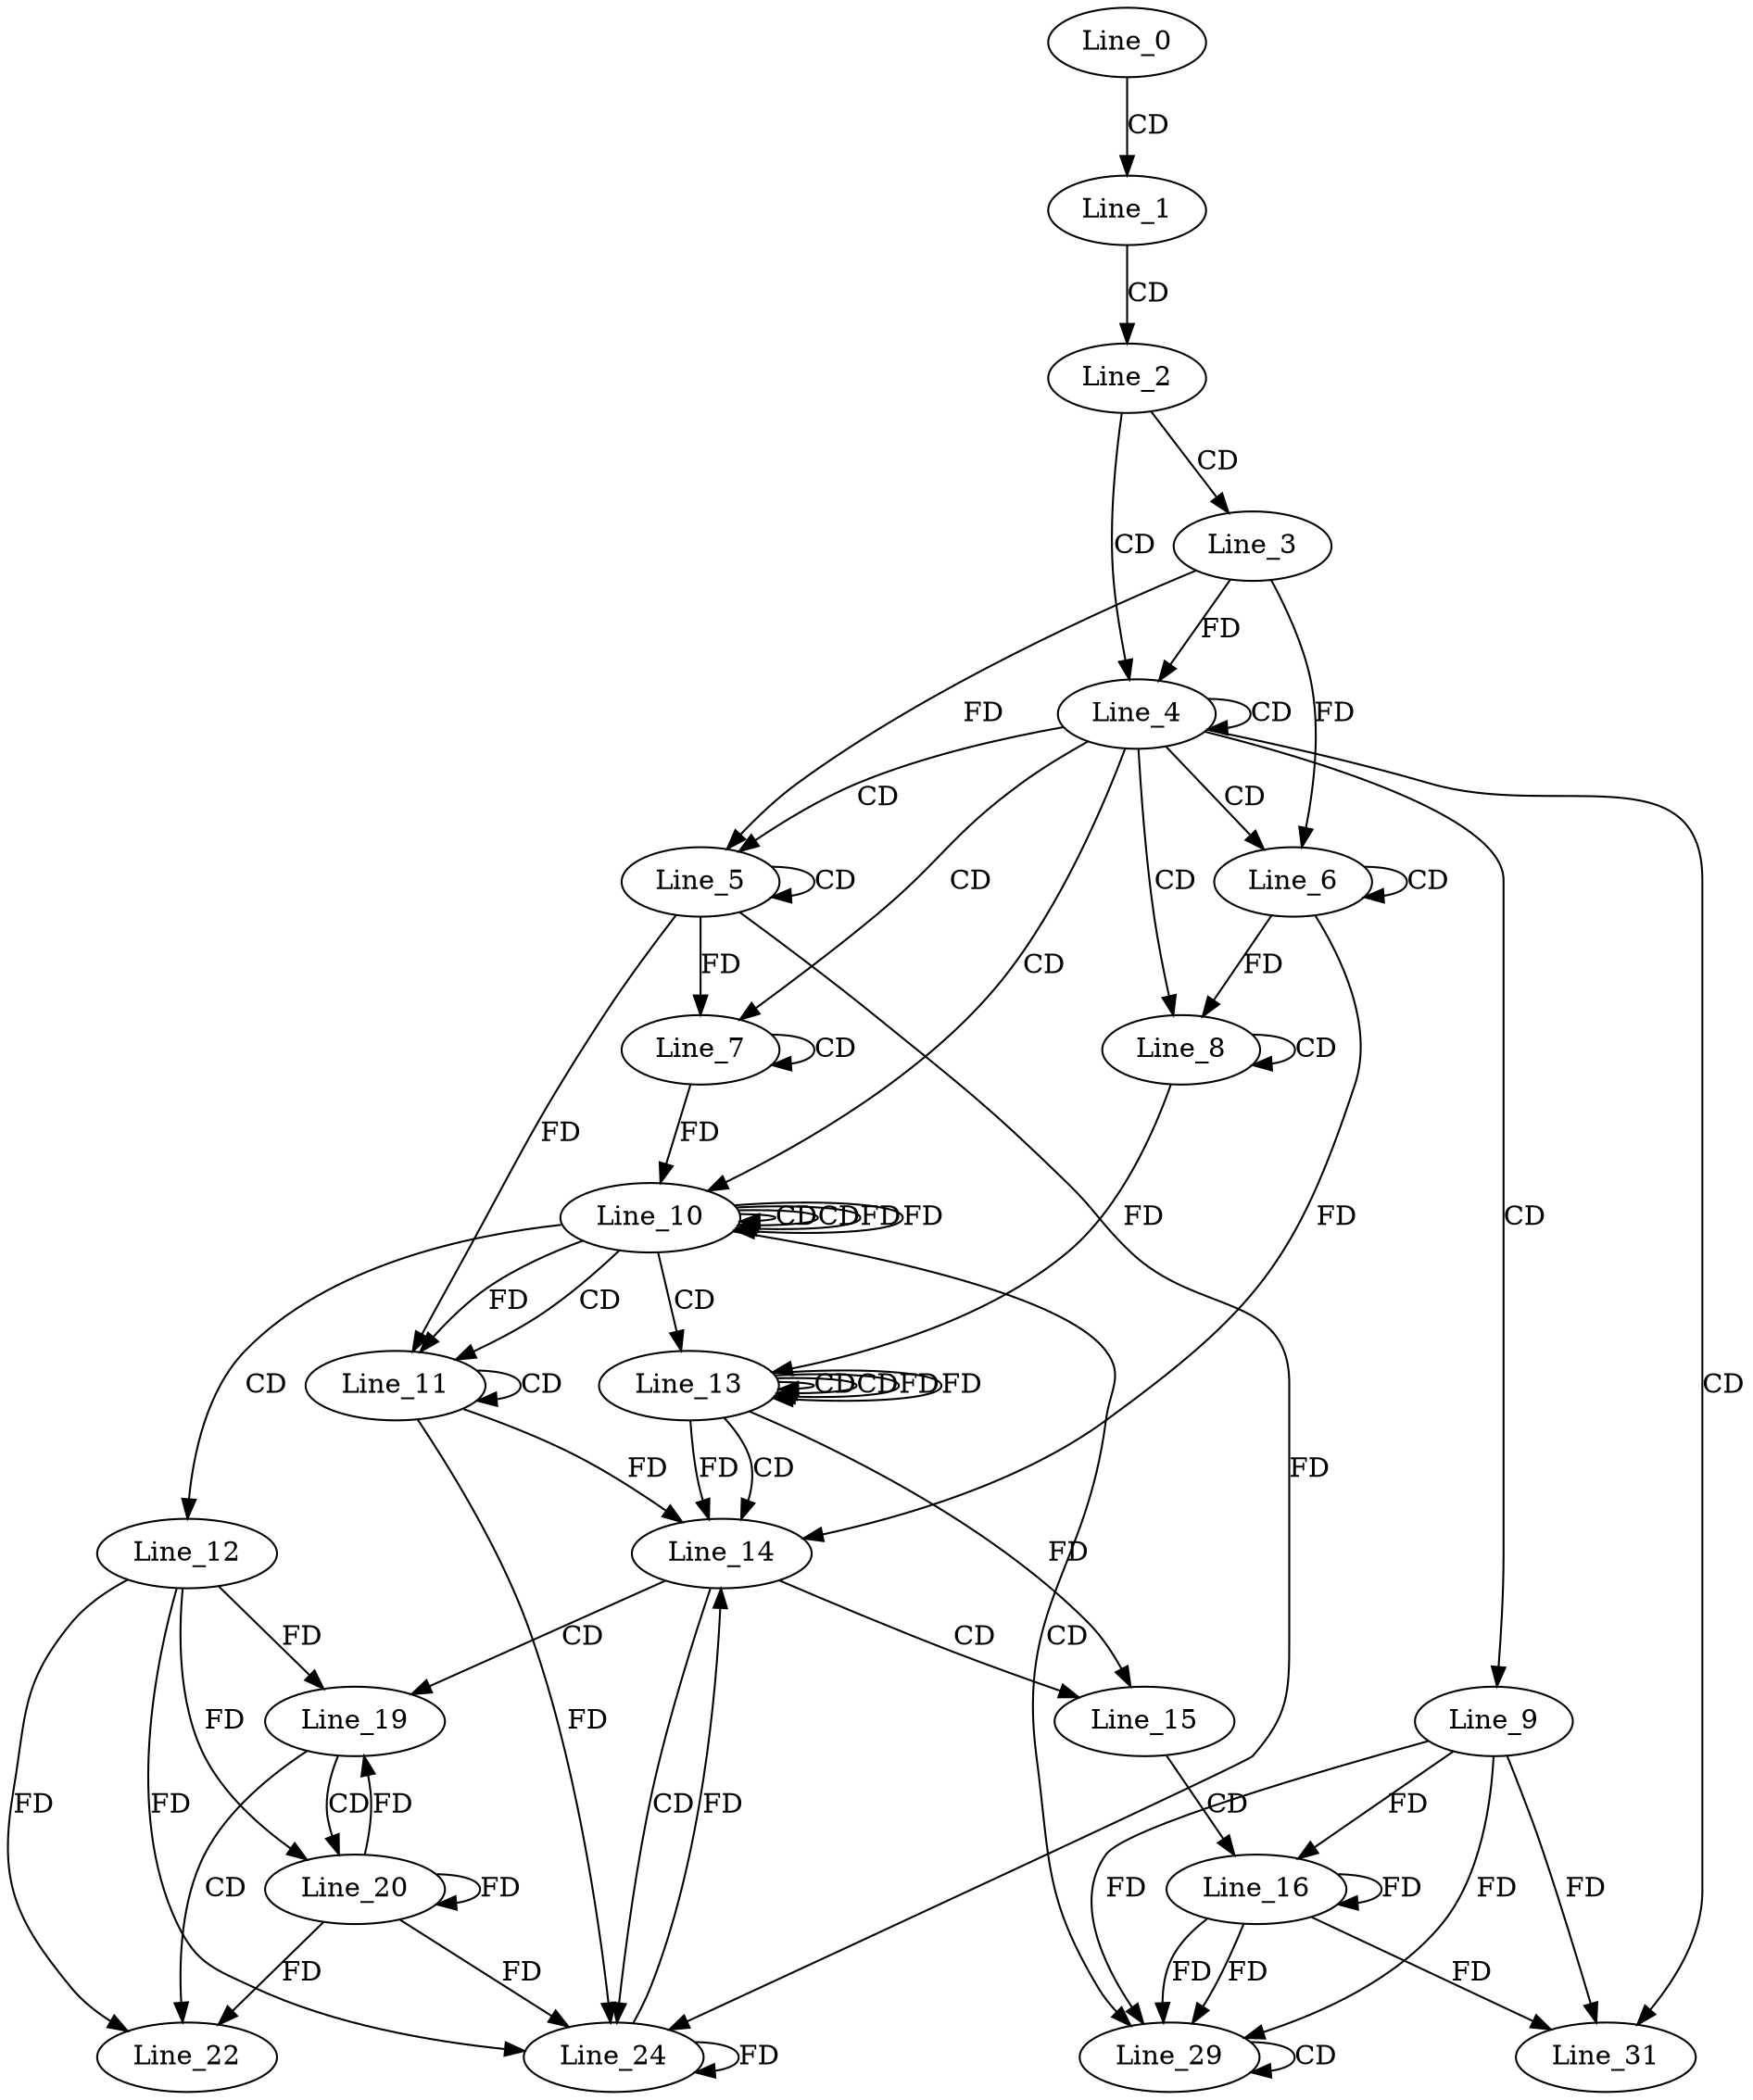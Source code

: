 digraph G {
  Line_0;
  Line_1;
  Line_2;
  Line_3;
  Line_4;
  Line_5;
  Line_5;
  Line_6;
  Line_6;
  Line_7;
  Line_7;
  Line_8;
  Line_8;
  Line_9;
  Line_10;
  Line_10;
  Line_10;
  Line_11;
  Line_11;
  Line_12;
  Line_13;
  Line_13;
  Line_13;
  Line_14;
  Line_14;
  Line_15;
  Line_16;
  Line_19;
  Line_20;
  Line_22;
  Line_24;
  Line_24;
  Line_29;
  Line_29;
  Line_31;
  Line_4;
  Line_0 -> Line_1 [ label="CD" ];
  Line_1 -> Line_2 [ label="CD" ];
  Line_2 -> Line_3 [ label="CD" ];
  Line_2 -> Line_4 [ label="CD" ];
  Line_4 -> Line_4 [ label="CD" ];
  Line_4 -> Line_5 [ label="CD" ];
  Line_5 -> Line_5 [ label="CD" ];
  Line_3 -> Line_5 [ label="FD" ];
  Line_4 -> Line_6 [ label="CD" ];
  Line_6 -> Line_6 [ label="CD" ];
  Line_3 -> Line_6 [ label="FD" ];
  Line_4 -> Line_7 [ label="CD" ];
  Line_7 -> Line_7 [ label="CD" ];
  Line_5 -> Line_7 [ label="FD" ];
  Line_4 -> Line_8 [ label="CD" ];
  Line_8 -> Line_8 [ label="CD" ];
  Line_6 -> Line_8 [ label="FD" ];
  Line_4 -> Line_9 [ label="CD" ];
  Line_4 -> Line_10 [ label="CD" ];
  Line_10 -> Line_10 [ label="CD" ];
  Line_7 -> Line_10 [ label="FD" ];
  Line_10 -> Line_10 [ label="CD" ];
  Line_10 -> Line_10 [ label="FD" ];
  Line_10 -> Line_11 [ label="CD" ];
  Line_11 -> Line_11 [ label="CD" ];
  Line_5 -> Line_11 [ label="FD" ];
  Line_10 -> Line_11 [ label="FD" ];
  Line_10 -> Line_12 [ label="CD" ];
  Line_10 -> Line_13 [ label="CD" ];
  Line_13 -> Line_13 [ label="CD" ];
  Line_8 -> Line_13 [ label="FD" ];
  Line_13 -> Line_13 [ label="CD" ];
  Line_13 -> Line_13 [ label="FD" ];
  Line_13 -> Line_14 [ label="CD" ];
  Line_11 -> Line_14 [ label="FD" ];
  Line_6 -> Line_14 [ label="FD" ];
  Line_13 -> Line_14 [ label="FD" ];
  Line_14 -> Line_15 [ label="CD" ];
  Line_13 -> Line_15 [ label="FD" ];
  Line_15 -> Line_16 [ label="CD" ];
  Line_16 -> Line_16 [ label="FD" ];
  Line_9 -> Line_16 [ label="FD" ];
  Line_14 -> Line_19 [ label="CD" ];
  Line_12 -> Line_19 [ label="FD" ];
  Line_19 -> Line_20 [ label="CD" ];
  Line_20 -> Line_20 [ label="FD" ];
  Line_12 -> Line_20 [ label="FD" ];
  Line_19 -> Line_22 [ label="CD" ];
  Line_20 -> Line_22 [ label="FD" ];
  Line_12 -> Line_22 [ label="FD" ];
  Line_14 -> Line_24 [ label="CD" ];
  Line_24 -> Line_24 [ label="FD" ];
  Line_11 -> Line_24 [ label="FD" ];
  Line_5 -> Line_24 [ label="FD" ];
  Line_20 -> Line_24 [ label="FD" ];
  Line_12 -> Line_24 [ label="FD" ];
  Line_10 -> Line_29 [ label="CD" ];
  Line_16 -> Line_29 [ label="FD" ];
  Line_9 -> Line_29 [ label="FD" ];
  Line_29 -> Line_29 [ label="CD" ];
  Line_16 -> Line_29 [ label="FD" ];
  Line_9 -> Line_29 [ label="FD" ];
  Line_4 -> Line_31 [ label="CD" ];
  Line_16 -> Line_31 [ label="FD" ];
  Line_9 -> Line_31 [ label="FD" ];
  Line_3 -> Line_4 [ label="FD" ];
  Line_10 -> Line_10 [ label="FD" ];
  Line_13 -> Line_13 [ label="FD" ];
  Line_24 -> Line_14 [ label="FD" ];
  Line_20 -> Line_19 [ label="FD" ];
}
